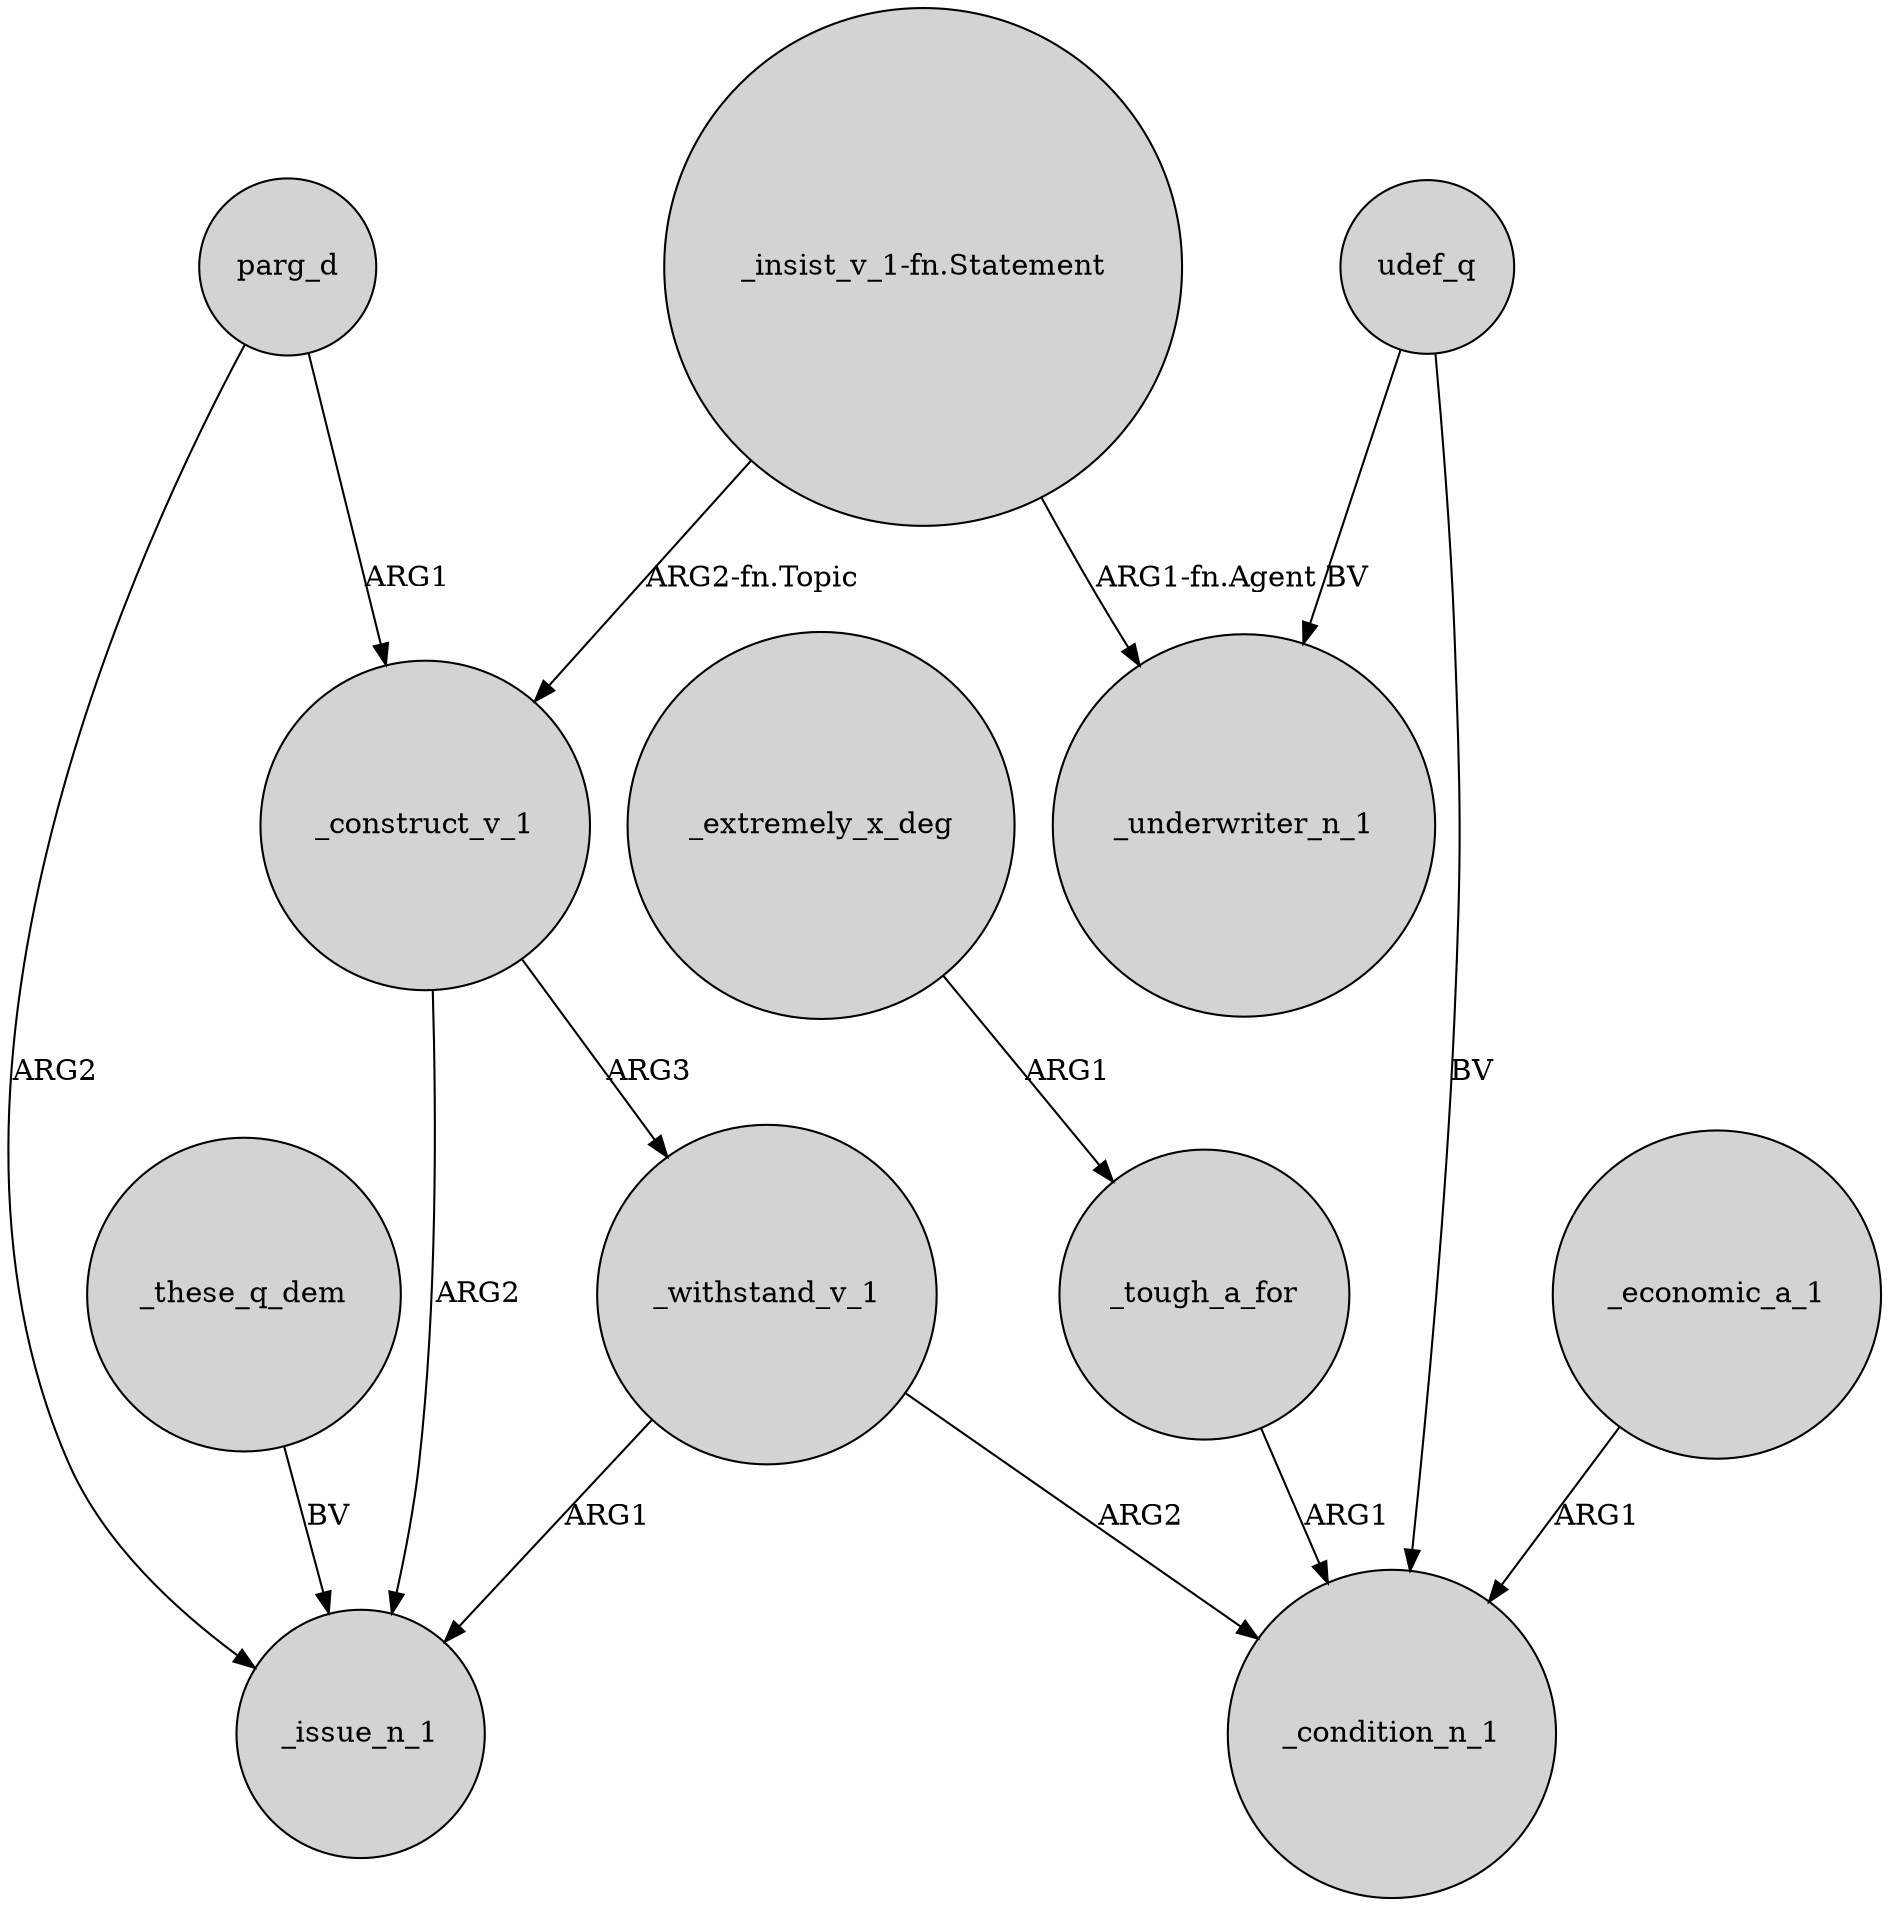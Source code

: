digraph {
	node [shape=circle style=filled]
	_extremely_x_deg -> _tough_a_for [label=ARG1]
	_construct_v_1 -> _issue_n_1 [label=ARG2]
	_withstand_v_1 -> _issue_n_1 [label=ARG1]
	parg_d -> _issue_n_1 [label=ARG2]
	_economic_a_1 -> _condition_n_1 [label=ARG1]
	_these_q_dem -> _issue_n_1 [label=BV]
	parg_d -> _construct_v_1 [label=ARG1]
	udef_q -> _underwriter_n_1 [label=BV]
	"_insist_v_1-fn.Statement" -> _underwriter_n_1 [label="ARG1-fn.Agent"]
	_tough_a_for -> _condition_n_1 [label=ARG1]
	_construct_v_1 -> _withstand_v_1 [label=ARG3]
	_withstand_v_1 -> _condition_n_1 [label=ARG2]
	"_insist_v_1-fn.Statement" -> _construct_v_1 [label="ARG2-fn.Topic"]
	udef_q -> _condition_n_1 [label=BV]
}
